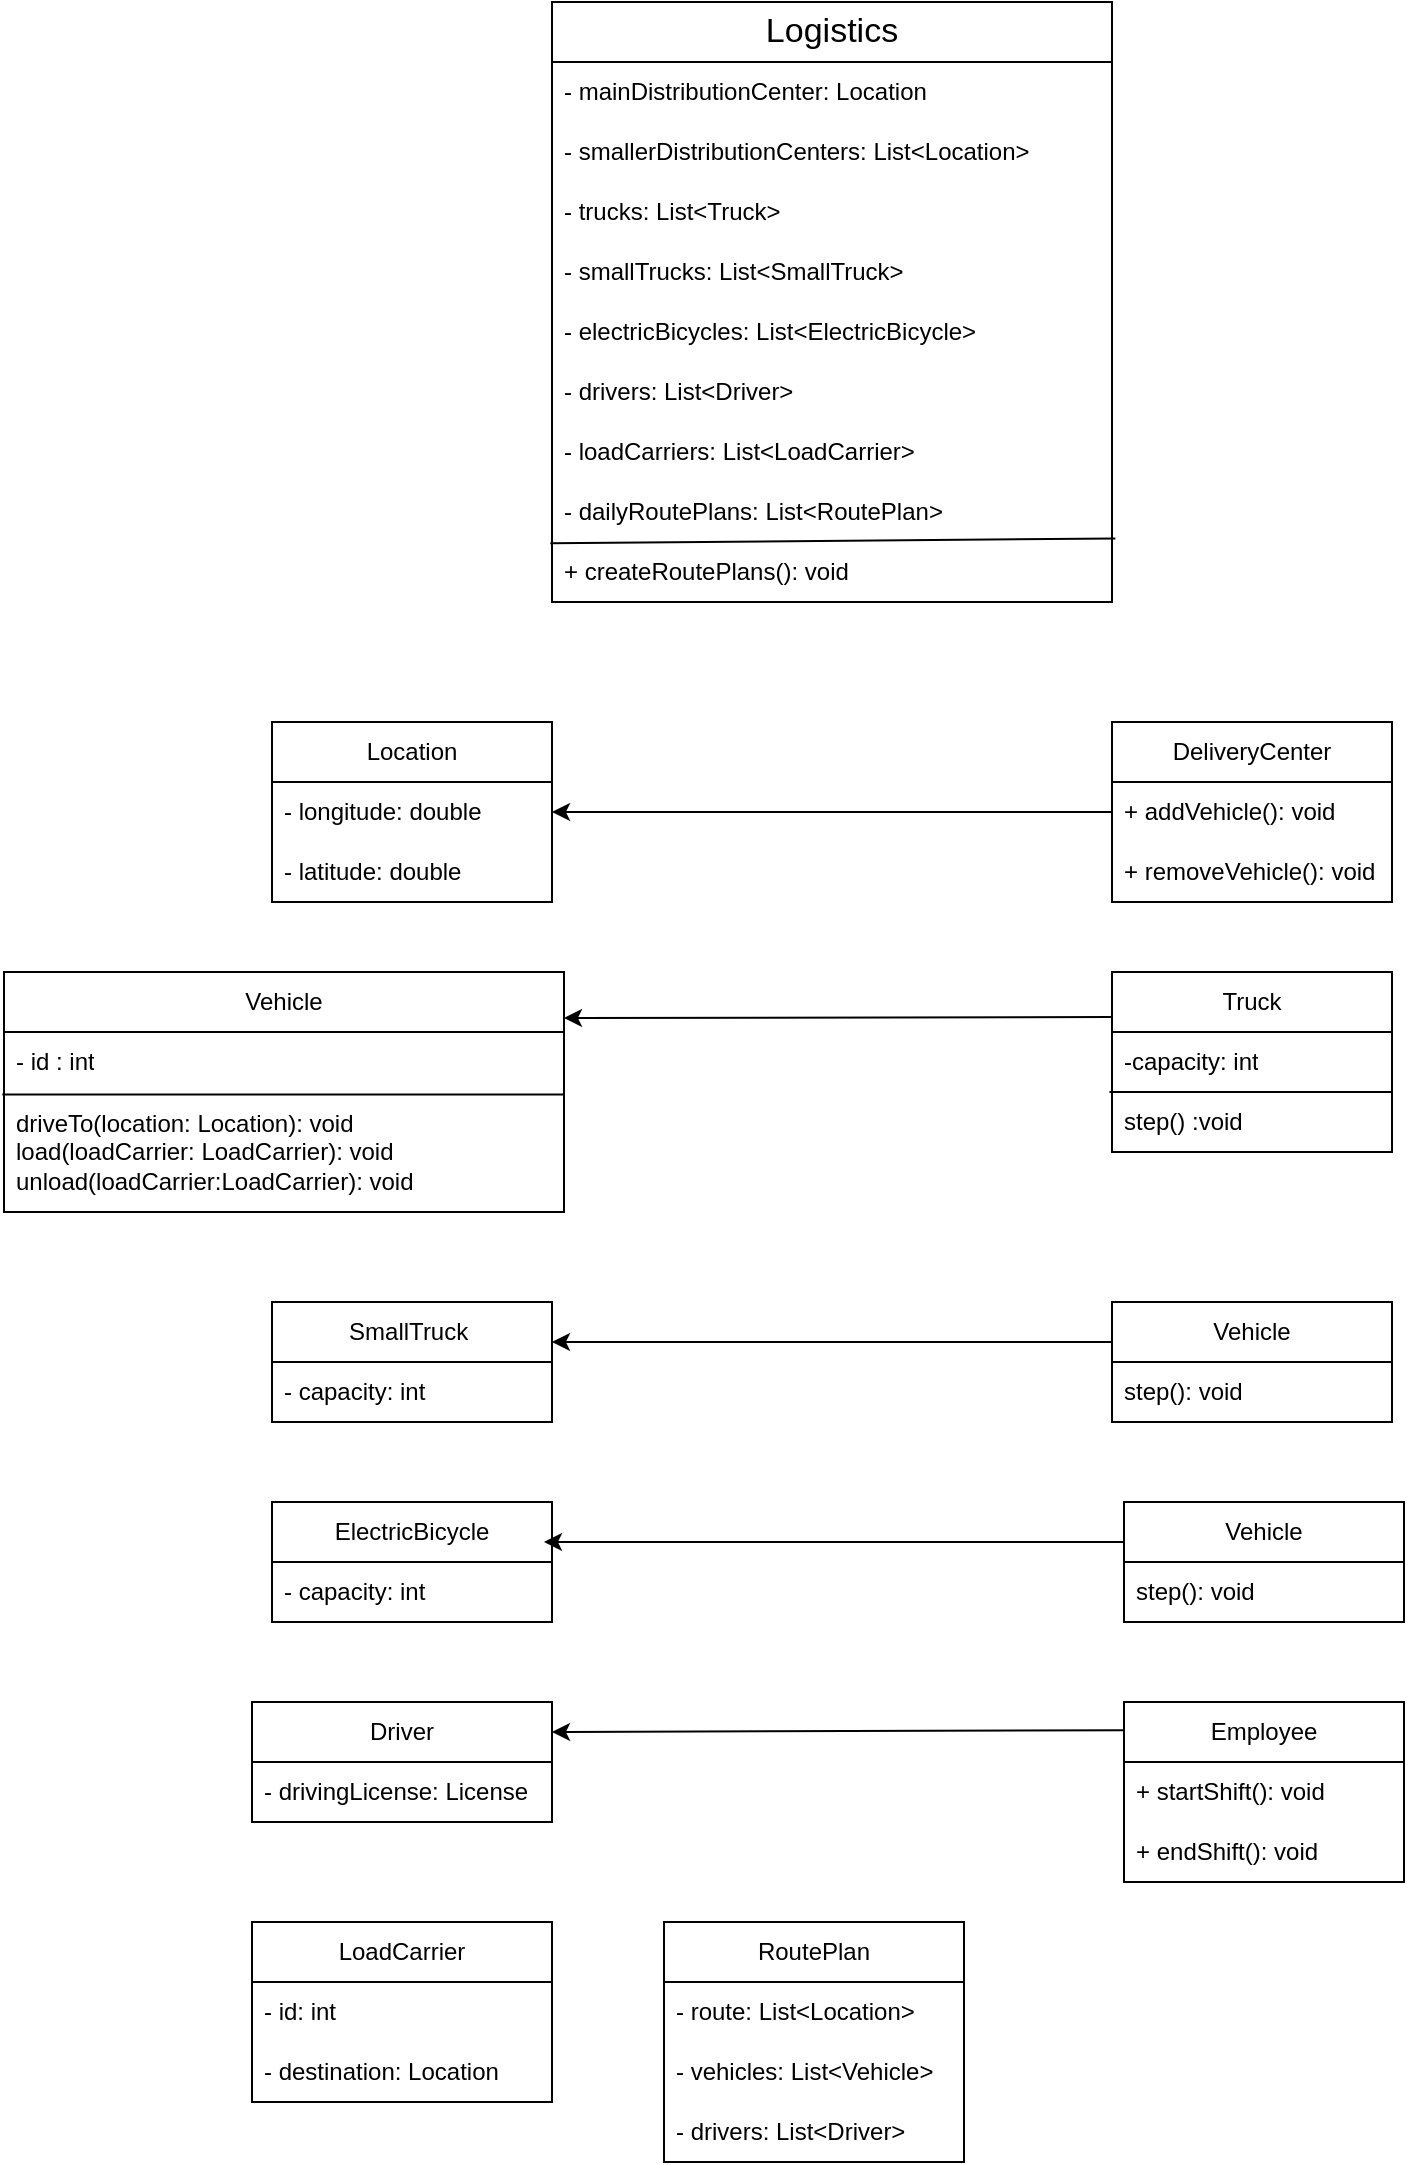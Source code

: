 <mxfile version="21.2.7" type="github">
  <diagram name="Page-1" id="DtZobY2X2sVVsuLWlbr4">
    <mxGraphModel dx="875" dy="478" grid="1" gridSize="10" guides="1" tooltips="1" connect="1" arrows="1" fold="1" page="1" pageScale="1" pageWidth="827" pageHeight="1169" math="0" shadow="0">
      <root>
        <mxCell id="0" />
        <mxCell id="1" parent="0" />
        <mxCell id="oAflUMoIZbmMvB4QjSwX-1" value="&lt;font style=&quot;font-size: 17px;&quot;&gt;Logistics&lt;/font&gt;" style="swimlane;fontStyle=0;childLayout=stackLayout;horizontal=1;startSize=30;horizontalStack=0;resizeParent=1;resizeParentMax=0;resizeLast=0;collapsible=1;marginBottom=0;whiteSpace=wrap;html=1;rounded=0;flipH=0;flipV=0;" parent="1" vertex="1">
          <mxGeometry x="304" y="40" width="280" height="300" as="geometry">
            <mxRectangle x="304" y="40" width="110" height="30" as="alternateBounds" />
          </mxGeometry>
        </mxCell>
        <mxCell id="oAflUMoIZbmMvB4QjSwX-2" value="- mainDistributionCenter: Location" style="text;strokeColor=none;fillColor=none;align=left;verticalAlign=middle;spacingLeft=4;spacingRight=4;overflow=hidden;points=[[0,0.5],[1,0.5]];portConstraint=eastwest;rotatable=0;whiteSpace=wrap;html=1;" parent="oAflUMoIZbmMvB4QjSwX-1" vertex="1">
          <mxGeometry y="30" width="280" height="30" as="geometry" />
        </mxCell>
        <mxCell id="oAflUMoIZbmMvB4QjSwX-3" value="- smallerDistributionCenters: List&amp;lt;Location&amp;gt;" style="text;strokeColor=none;fillColor=none;align=left;verticalAlign=middle;spacingLeft=4;spacingRight=4;overflow=hidden;points=[[0,0.5],[1,0.5]];portConstraint=eastwest;rotatable=0;whiteSpace=wrap;html=1;" parent="oAflUMoIZbmMvB4QjSwX-1" vertex="1">
          <mxGeometry y="60" width="280" height="30" as="geometry" />
        </mxCell>
        <mxCell id="oAflUMoIZbmMvB4QjSwX-5" value="- trucks: List&amp;lt;Truck&amp;gt;" style="text;strokeColor=none;fillColor=none;align=left;verticalAlign=middle;spacingLeft=4;spacingRight=4;overflow=hidden;points=[[0,0.5],[1,0.5]];portConstraint=eastwest;rotatable=0;whiteSpace=wrap;html=1;" parent="oAflUMoIZbmMvB4QjSwX-1" vertex="1">
          <mxGeometry y="90" width="280" height="30" as="geometry" />
        </mxCell>
        <mxCell id="oAflUMoIZbmMvB4QjSwX-4" value="- smallTrucks: List&amp;lt;SmallTruck&amp;gt;" style="text;strokeColor=none;fillColor=none;align=left;verticalAlign=middle;spacingLeft=4;spacingRight=4;overflow=hidden;points=[[0,0.5],[1,0.5]];portConstraint=eastwest;rotatable=0;whiteSpace=wrap;html=1;" parent="oAflUMoIZbmMvB4QjSwX-1" vertex="1">
          <mxGeometry y="120" width="280" height="30" as="geometry" />
        </mxCell>
        <mxCell id="oAflUMoIZbmMvB4QjSwX-6" value="- electricBicycles: List&amp;lt;ElectricBicycle&amp;gt;" style="text;strokeColor=none;fillColor=none;align=left;verticalAlign=middle;spacingLeft=4;spacingRight=4;overflow=hidden;points=[[0,0.5],[1,0.5]];portConstraint=eastwest;rotatable=0;whiteSpace=wrap;html=1;" parent="oAflUMoIZbmMvB4QjSwX-1" vertex="1">
          <mxGeometry y="150" width="280" height="30" as="geometry" />
        </mxCell>
        <mxCell id="oAflUMoIZbmMvB4QjSwX-7" value="- drivers: List&amp;lt;Driver&amp;gt;" style="text;strokeColor=none;fillColor=none;align=left;verticalAlign=middle;spacingLeft=4;spacingRight=4;overflow=hidden;points=[[0,0.5],[1,0.5]];portConstraint=eastwest;rotatable=0;whiteSpace=wrap;html=1;" parent="oAflUMoIZbmMvB4QjSwX-1" vertex="1">
          <mxGeometry y="180" width="280" height="30" as="geometry" />
        </mxCell>
        <mxCell id="oAflUMoIZbmMvB4QjSwX-8" value="- loadCarriers: List&amp;lt;LoadCarrier&amp;gt;" style="text;strokeColor=none;fillColor=none;align=left;verticalAlign=middle;spacingLeft=4;spacingRight=4;overflow=hidden;points=[[0,0.5],[1,0.5]];portConstraint=eastwest;rotatable=0;whiteSpace=wrap;html=1;" parent="oAflUMoIZbmMvB4QjSwX-1" vertex="1">
          <mxGeometry y="210" width="280" height="30" as="geometry" />
        </mxCell>
        <mxCell id="oAflUMoIZbmMvB4QjSwX-9" value="- dailyRoutePlans: List&amp;lt;RoutePlan&amp;gt;" style="text;strokeColor=none;fillColor=none;align=left;verticalAlign=middle;spacingLeft=4;spacingRight=4;overflow=hidden;points=[[0,0.5],[1,0.5]];portConstraint=eastwest;rotatable=0;whiteSpace=wrap;html=1;" parent="oAflUMoIZbmMvB4QjSwX-1" vertex="1">
          <mxGeometry y="240" width="280" height="30" as="geometry" />
        </mxCell>
        <mxCell id="oAflUMoIZbmMvB4QjSwX-16" value="+ createRoutePlans(): void&amp;nbsp;" style="text;strokeColor=none;fillColor=none;align=left;verticalAlign=middle;spacingLeft=4;spacingRight=4;overflow=hidden;points=[[0,0.5],[1,0.5]];portConstraint=eastwest;rotatable=0;whiteSpace=wrap;html=1;horizontal=1;" parent="oAflUMoIZbmMvB4QjSwX-1" vertex="1">
          <mxGeometry y="270" width="280" height="30" as="geometry" />
        </mxCell>
        <mxCell id="oAflUMoIZbmMvB4QjSwX-23" value="" style="endArrow=none;html=1;rounded=0;exitX=-0.003;exitY=0.02;exitDx=0;exitDy=0;exitPerimeter=0;entryX=1.006;entryY=-0.06;entryDx=0;entryDy=0;entryPerimeter=0;" parent="oAflUMoIZbmMvB4QjSwX-1" source="oAflUMoIZbmMvB4QjSwX-16" target="oAflUMoIZbmMvB4QjSwX-16" edge="1">
          <mxGeometry width="50" height="50" relative="1" as="geometry">
            <mxPoint x="50" y="270" as="sourcePoint" />
            <mxPoint x="100" y="220" as="targetPoint" />
          </mxGeometry>
        </mxCell>
        <mxCell id="JXAb-4cQEmQuatskKm32-2" value="Location" style="swimlane;fontStyle=0;childLayout=stackLayout;horizontal=1;startSize=30;horizontalStack=0;resizeParent=1;resizeParentMax=0;resizeLast=0;collapsible=1;marginBottom=0;whiteSpace=wrap;html=1;" vertex="1" parent="1">
          <mxGeometry x="164" y="400" width="140" height="90" as="geometry">
            <mxRectangle x="120" y="400" width="90" height="30" as="alternateBounds" />
          </mxGeometry>
        </mxCell>
        <mxCell id="JXAb-4cQEmQuatskKm32-3" value="- longitude: double" style="text;strokeColor=none;fillColor=none;align=left;verticalAlign=middle;spacingLeft=4;spacingRight=4;overflow=hidden;points=[[0,0.5],[1,0.5]];portConstraint=eastwest;rotatable=0;whiteSpace=wrap;html=1;" vertex="1" parent="JXAb-4cQEmQuatskKm32-2">
          <mxGeometry y="30" width="140" height="30" as="geometry" />
        </mxCell>
        <mxCell id="JXAb-4cQEmQuatskKm32-4" value="- latitude: double" style="text;strokeColor=none;fillColor=none;align=left;verticalAlign=middle;spacingLeft=4;spacingRight=4;overflow=hidden;points=[[0,0.5],[1,0.5]];portConstraint=eastwest;rotatable=0;whiteSpace=wrap;html=1;" vertex="1" parent="JXAb-4cQEmQuatskKm32-2">
          <mxGeometry y="60" width="140" height="30" as="geometry" />
        </mxCell>
        <mxCell id="JXAb-4cQEmQuatskKm32-6" value="DeliveryCenter" style="swimlane;fontStyle=0;childLayout=stackLayout;horizontal=1;startSize=30;horizontalStack=0;resizeParent=1;resizeParentMax=0;resizeLast=0;collapsible=1;marginBottom=0;whiteSpace=wrap;html=1;" vertex="1" parent="1">
          <mxGeometry x="584" y="400" width="140" height="90" as="geometry">
            <mxRectangle x="290" y="400" width="90" height="30" as="alternateBounds" />
          </mxGeometry>
        </mxCell>
        <mxCell id="JXAb-4cQEmQuatskKm32-7" value="+ addVehicle(): void" style="text;strokeColor=none;fillColor=none;align=left;verticalAlign=middle;spacingLeft=4;spacingRight=4;overflow=hidden;points=[[0,0.5],[1,0.5]];portConstraint=eastwest;rotatable=0;whiteSpace=wrap;html=1;" vertex="1" parent="JXAb-4cQEmQuatskKm32-6">
          <mxGeometry y="30" width="140" height="30" as="geometry" />
        </mxCell>
        <mxCell id="JXAb-4cQEmQuatskKm32-8" value="+ removeVehicle(): void" style="text;strokeColor=none;fillColor=none;align=left;verticalAlign=middle;spacingLeft=4;spacingRight=4;overflow=hidden;points=[[0,0.5],[1,0.5]];portConstraint=eastwest;rotatable=0;whiteSpace=wrap;html=1;" vertex="1" parent="JXAb-4cQEmQuatskKm32-6">
          <mxGeometry y="60" width="140" height="30" as="geometry" />
        </mxCell>
        <mxCell id="JXAb-4cQEmQuatskKm32-10" value="" style="edgeStyle=orthogonalEdgeStyle;rounded=0;orthogonalLoop=1;jettySize=auto;html=1;entryX=1;entryY=0.5;entryDx=0;entryDy=0;exitX=0;exitY=0.5;exitDx=0;exitDy=0;" edge="1" parent="1" source="JXAb-4cQEmQuatskKm32-7" target="JXAb-4cQEmQuatskKm32-3">
          <mxGeometry relative="1" as="geometry" />
        </mxCell>
        <mxCell id="JXAb-4cQEmQuatskKm32-13" value="&lt;font style=&quot;font-size: 12px;&quot;&gt;Vehicle&lt;/font&gt;" style="swimlane;fontStyle=0;childLayout=stackLayout;horizontal=1;startSize=30;horizontalStack=0;resizeParent=1;resizeParentMax=0;resizeLast=0;collapsible=1;marginBottom=0;whiteSpace=wrap;html=1;rounded=0;flipH=0;flipV=0;" vertex="1" parent="1">
          <mxGeometry x="30" y="525" width="280" height="120" as="geometry">
            <mxRectangle x="304" y="40" width="110" height="30" as="alternateBounds" />
          </mxGeometry>
        </mxCell>
        <mxCell id="JXAb-4cQEmQuatskKm32-17" value="- id : int" style="text;strokeColor=none;fillColor=none;align=left;verticalAlign=middle;spacingLeft=4;spacingRight=4;overflow=hidden;points=[[0,0.5],[1,0.5]];portConstraint=eastwest;rotatable=0;whiteSpace=wrap;html=1;" vertex="1" parent="JXAb-4cQEmQuatskKm32-13">
          <mxGeometry y="30" width="280" height="30" as="geometry" />
        </mxCell>
        <mxCell id="JXAb-4cQEmQuatskKm32-23" value="" style="endArrow=none;html=1;rounded=0;exitX=-0.003;exitY=0.02;exitDx=0;exitDy=0;exitPerimeter=0;entryX=1;entryY=0.02;entryDx=0;entryDy=0;entryPerimeter=0;" edge="1" parent="JXAb-4cQEmQuatskKm32-13" source="JXAb-4cQEmQuatskKm32-22" target="JXAb-4cQEmQuatskKm32-22">
          <mxGeometry width="50" height="50" relative="1" as="geometry">
            <mxPoint x="50" y="270" as="sourcePoint" />
            <mxPoint x="100" y="220" as="targetPoint" />
          </mxGeometry>
        </mxCell>
        <mxCell id="JXAb-4cQEmQuatskKm32-22" value="driveTo(location: Location): void&amp;nbsp;&lt;br&gt;load(loadCarrier: LoadCarrier): void&lt;br&gt;unload(loadCarrier:LoadCarrier): void" style="text;strokeColor=none;fillColor=none;align=left;verticalAlign=middle;spacingLeft=4;spacingRight=4;overflow=hidden;points=[[0,0.5],[1,0.5]];portConstraint=eastwest;rotatable=0;whiteSpace=wrap;html=1;horizontal=1;" vertex="1" parent="JXAb-4cQEmQuatskKm32-13">
          <mxGeometry y="60" width="280" height="60" as="geometry" />
        </mxCell>
        <mxCell id="JXAb-4cQEmQuatskKm32-26" value="Truck" style="swimlane;fontStyle=0;childLayout=stackLayout;horizontal=1;startSize=30;horizontalStack=0;resizeParent=1;resizeParentMax=0;resizeLast=0;collapsible=1;marginBottom=0;whiteSpace=wrap;html=1;" vertex="1" parent="1">
          <mxGeometry x="584" y="525" width="140" height="90" as="geometry">
            <mxRectangle x="290" y="400" width="90" height="30" as="alternateBounds" />
          </mxGeometry>
        </mxCell>
        <mxCell id="JXAb-4cQEmQuatskKm32-27" value="-capacity: int" style="text;strokeColor=none;fillColor=none;align=left;verticalAlign=middle;spacingLeft=4;spacingRight=4;overflow=hidden;points=[[0,0.5],[1,0.5]];portConstraint=eastwest;rotatable=0;whiteSpace=wrap;html=1;" vertex="1" parent="JXAb-4cQEmQuatskKm32-26">
          <mxGeometry y="30" width="140" height="30" as="geometry" />
        </mxCell>
        <mxCell id="JXAb-4cQEmQuatskKm32-28" value="step() :void" style="text;strokeColor=none;fillColor=none;align=left;verticalAlign=middle;spacingLeft=4;spacingRight=4;overflow=hidden;points=[[0,0.5],[1,0.5]];portConstraint=eastwest;rotatable=0;whiteSpace=wrap;html=1;" vertex="1" parent="JXAb-4cQEmQuatskKm32-26">
          <mxGeometry y="60" width="140" height="30" as="geometry" />
        </mxCell>
        <mxCell id="JXAb-4cQEmQuatskKm32-30" value="" style="endArrow=none;html=1;rounded=0;entryX=0.997;entryY=0;entryDx=0;entryDy=0;entryPerimeter=0;exitX=-0.009;exitY=0;exitDx=0;exitDy=0;exitPerimeter=0;" edge="1" parent="JXAb-4cQEmQuatskKm32-26" source="JXAb-4cQEmQuatskKm32-28" target="JXAb-4cQEmQuatskKm32-28">
          <mxGeometry width="50" height="50" relative="1" as="geometry">
            <mxPoint x="-164" y="35" as="sourcePoint" />
            <mxPoint x="-114" y="-15" as="targetPoint" />
          </mxGeometry>
        </mxCell>
        <mxCell id="JXAb-4cQEmQuatskKm32-29" value="" style="endArrow=classic;html=1;rounded=0;exitX=0;exitY=0.25;exitDx=0;exitDy=0;" edge="1" parent="1" source="JXAb-4cQEmQuatskKm32-26">
          <mxGeometry width="50" height="50" relative="1" as="geometry">
            <mxPoint x="420" y="580" as="sourcePoint" />
            <mxPoint x="310" y="548" as="targetPoint" />
          </mxGeometry>
        </mxCell>
        <mxCell id="JXAb-4cQEmQuatskKm32-31" value="SmallTruck&lt;span style=&quot;white-space: pre;&quot;&gt;	&lt;/span&gt;" style="swimlane;fontStyle=0;childLayout=stackLayout;horizontal=1;startSize=30;horizontalStack=0;resizeParent=1;resizeParentMax=0;resizeLast=0;collapsible=1;marginBottom=0;whiteSpace=wrap;html=1;" vertex="1" parent="1">
          <mxGeometry x="164" y="690" width="140" height="60" as="geometry">
            <mxRectangle x="164" y="690" width="90" height="30" as="alternateBounds" />
          </mxGeometry>
        </mxCell>
        <mxCell id="JXAb-4cQEmQuatskKm32-32" value="- capacity: int" style="text;strokeColor=none;fillColor=none;align=left;verticalAlign=middle;spacingLeft=4;spacingRight=4;overflow=hidden;points=[[0,0.5],[1,0.5]];portConstraint=eastwest;rotatable=0;whiteSpace=wrap;html=1;" vertex="1" parent="JXAb-4cQEmQuatskKm32-31">
          <mxGeometry y="30" width="140" height="30" as="geometry" />
        </mxCell>
        <mxCell id="JXAb-4cQEmQuatskKm32-34" value="Vehicle" style="swimlane;fontStyle=0;childLayout=stackLayout;horizontal=1;startSize=30;horizontalStack=0;resizeParent=1;resizeParentMax=0;resizeLast=0;collapsible=1;marginBottom=0;whiteSpace=wrap;html=1;" vertex="1" parent="1">
          <mxGeometry x="584" y="690" width="140" height="60" as="geometry">
            <mxRectangle x="584" y="690" width="90" height="30" as="alternateBounds" />
          </mxGeometry>
        </mxCell>
        <mxCell id="JXAb-4cQEmQuatskKm32-35" value="step(): void" style="text;strokeColor=none;fillColor=none;align=left;verticalAlign=middle;spacingLeft=4;spacingRight=4;overflow=hidden;points=[[0,0.5],[1,0.5]];portConstraint=eastwest;rotatable=0;whiteSpace=wrap;html=1;" vertex="1" parent="JXAb-4cQEmQuatskKm32-34">
          <mxGeometry y="30" width="140" height="30" as="geometry" />
        </mxCell>
        <mxCell id="JXAb-4cQEmQuatskKm32-37" value="" style="edgeStyle=orthogonalEdgeStyle;rounded=0;orthogonalLoop=1;jettySize=auto;html=1;entryX=1;entryY=0.5;entryDx=0;entryDy=0;exitX=0;exitY=0.5;exitDx=0;exitDy=0;" edge="1" parent="1">
          <mxGeometry relative="1" as="geometry">
            <mxPoint x="584" y="710" as="sourcePoint" />
            <mxPoint x="304" y="710" as="targetPoint" />
          </mxGeometry>
        </mxCell>
        <mxCell id="JXAb-4cQEmQuatskKm32-38" value="ElectricBicycle" style="swimlane;fontStyle=0;childLayout=stackLayout;horizontal=1;startSize=30;horizontalStack=0;resizeParent=1;resizeParentMax=0;resizeLast=0;collapsible=1;marginBottom=0;whiteSpace=wrap;html=1;" vertex="1" parent="1">
          <mxGeometry x="164" y="790" width="140" height="60" as="geometry">
            <mxRectangle x="164" y="690" width="90" height="30" as="alternateBounds" />
          </mxGeometry>
        </mxCell>
        <mxCell id="JXAb-4cQEmQuatskKm32-39" value="- capacity: int" style="text;strokeColor=none;fillColor=none;align=left;verticalAlign=middle;spacingLeft=4;spacingRight=4;overflow=hidden;points=[[0,0.5],[1,0.5]];portConstraint=eastwest;rotatable=0;whiteSpace=wrap;html=1;" vertex="1" parent="JXAb-4cQEmQuatskKm32-38">
          <mxGeometry y="30" width="140" height="30" as="geometry" />
        </mxCell>
        <mxCell id="JXAb-4cQEmQuatskKm32-40" value="Vehicle" style="swimlane;fontStyle=0;childLayout=stackLayout;horizontal=1;startSize=30;horizontalStack=0;resizeParent=1;resizeParentMax=0;resizeLast=0;collapsible=1;marginBottom=0;whiteSpace=wrap;html=1;" vertex="1" parent="1">
          <mxGeometry x="590" y="790" width="140" height="60" as="geometry">
            <mxRectangle x="584" y="690" width="90" height="30" as="alternateBounds" />
          </mxGeometry>
        </mxCell>
        <mxCell id="JXAb-4cQEmQuatskKm32-41" value="step(): void" style="text;strokeColor=none;fillColor=none;align=left;verticalAlign=middle;spacingLeft=4;spacingRight=4;overflow=hidden;points=[[0,0.5],[1,0.5]];portConstraint=eastwest;rotatable=0;whiteSpace=wrap;html=1;" vertex="1" parent="JXAb-4cQEmQuatskKm32-40">
          <mxGeometry y="30" width="140" height="30" as="geometry" />
        </mxCell>
        <mxCell id="JXAb-4cQEmQuatskKm32-42" value="" style="edgeStyle=orthogonalEdgeStyle;rounded=0;orthogonalLoop=1;jettySize=auto;html=1;exitX=0;exitY=0.5;exitDx=0;exitDy=0;" edge="1" parent="1">
          <mxGeometry relative="1" as="geometry">
            <mxPoint x="590" y="819.5" as="sourcePoint" />
            <mxPoint x="300" y="810" as="targetPoint" />
            <Array as="points">
              <mxPoint x="590" y="810" />
              <mxPoint x="304" y="810" />
            </Array>
          </mxGeometry>
        </mxCell>
        <mxCell id="JXAb-4cQEmQuatskKm32-43" value="Driver" style="swimlane;fontStyle=0;childLayout=stackLayout;horizontal=1;startSize=30;horizontalStack=0;resizeParent=1;resizeParentMax=0;resizeLast=0;collapsible=1;marginBottom=0;whiteSpace=wrap;html=1;" vertex="1" parent="1">
          <mxGeometry x="154" y="890" width="150" height="60" as="geometry">
            <mxRectangle x="164" y="690" width="90" height="30" as="alternateBounds" />
          </mxGeometry>
        </mxCell>
        <mxCell id="JXAb-4cQEmQuatskKm32-44" value="- drivingLicense: License&amp;nbsp;" style="text;strokeColor=none;fillColor=none;align=left;verticalAlign=middle;spacingLeft=4;spacingRight=4;overflow=hidden;points=[[0,0.5],[1,0.5]];portConstraint=eastwest;rotatable=0;whiteSpace=wrap;html=1;" vertex="1" parent="JXAb-4cQEmQuatskKm32-43">
          <mxGeometry y="30" width="150" height="30" as="geometry" />
        </mxCell>
        <mxCell id="JXAb-4cQEmQuatskKm32-45" value="Employee" style="swimlane;fontStyle=0;childLayout=stackLayout;horizontal=1;startSize=30;horizontalStack=0;resizeParent=1;resizeParentMax=0;resizeLast=0;collapsible=1;marginBottom=0;whiteSpace=wrap;html=1;" vertex="1" parent="1">
          <mxGeometry x="590" y="890" width="140" height="90" as="geometry">
            <mxRectangle x="584" y="690" width="90" height="30" as="alternateBounds" />
          </mxGeometry>
        </mxCell>
        <mxCell id="JXAb-4cQEmQuatskKm32-46" value="+ startShift(): void" style="text;strokeColor=none;fillColor=none;align=left;verticalAlign=middle;spacingLeft=4;spacingRight=4;overflow=hidden;points=[[0,0.5],[1,0.5]];portConstraint=eastwest;rotatable=0;whiteSpace=wrap;html=1;" vertex="1" parent="JXAb-4cQEmQuatskKm32-45">
          <mxGeometry y="30" width="140" height="30" as="geometry" />
        </mxCell>
        <mxCell id="JXAb-4cQEmQuatskKm32-47" value="+ endShift(): void" style="text;strokeColor=none;fillColor=none;align=left;verticalAlign=middle;spacingLeft=4;spacingRight=4;overflow=hidden;points=[[0,0.5],[1,0.5]];portConstraint=eastwest;rotatable=0;whiteSpace=wrap;html=1;" vertex="1" parent="JXAb-4cQEmQuatskKm32-45">
          <mxGeometry y="60" width="140" height="30" as="geometry" />
        </mxCell>
        <mxCell id="JXAb-4cQEmQuatskKm32-48" value="" style="endArrow=classic;html=1;rounded=0;entryX=1;entryY=0.25;entryDx=0;entryDy=0;exitX=0.003;exitY=0.157;exitDx=0;exitDy=0;exitPerimeter=0;" edge="1" parent="1" source="JXAb-4cQEmQuatskKm32-45" target="JXAb-4cQEmQuatskKm32-43">
          <mxGeometry width="50" height="50" relative="1" as="geometry">
            <mxPoint x="410" y="890" as="sourcePoint" />
            <mxPoint x="460" y="840" as="targetPoint" />
          </mxGeometry>
        </mxCell>
        <mxCell id="JXAb-4cQEmQuatskKm32-49" value="LoadCarrier" style="swimlane;fontStyle=0;childLayout=stackLayout;horizontal=1;startSize=30;horizontalStack=0;resizeParent=1;resizeParentMax=0;resizeLast=0;collapsible=1;marginBottom=0;whiteSpace=wrap;html=1;" vertex="1" parent="1">
          <mxGeometry x="154" y="1000" width="150" height="90" as="geometry">
            <mxRectangle x="164" y="690" width="90" height="30" as="alternateBounds" />
          </mxGeometry>
        </mxCell>
        <mxCell id="JXAb-4cQEmQuatskKm32-50" value="- id: int&amp;nbsp;" style="text;strokeColor=none;fillColor=none;align=left;verticalAlign=middle;spacingLeft=4;spacingRight=4;overflow=hidden;points=[[0,0.5],[1,0.5]];portConstraint=eastwest;rotatable=0;whiteSpace=wrap;html=1;" vertex="1" parent="JXAb-4cQEmQuatskKm32-49">
          <mxGeometry y="30" width="150" height="30" as="geometry" />
        </mxCell>
        <mxCell id="JXAb-4cQEmQuatskKm32-51" value="- destination: Location" style="text;strokeColor=none;fillColor=none;align=left;verticalAlign=middle;spacingLeft=4;spacingRight=4;overflow=hidden;points=[[0,0.5],[1,0.5]];portConstraint=eastwest;rotatable=0;whiteSpace=wrap;html=1;" vertex="1" parent="JXAb-4cQEmQuatskKm32-49">
          <mxGeometry y="60" width="150" height="30" as="geometry" />
        </mxCell>
        <mxCell id="JXAb-4cQEmQuatskKm32-52" value="RoutePlan" style="swimlane;fontStyle=0;childLayout=stackLayout;horizontal=1;startSize=30;horizontalStack=0;resizeParent=1;resizeParentMax=0;resizeLast=0;collapsible=1;marginBottom=0;whiteSpace=wrap;html=1;" vertex="1" parent="1">
          <mxGeometry x="360" y="1000" width="150" height="120" as="geometry">
            <mxRectangle x="164" y="690" width="90" height="30" as="alternateBounds" />
          </mxGeometry>
        </mxCell>
        <mxCell id="JXAb-4cQEmQuatskKm32-53" value="- route: List&amp;lt;Location&amp;gt;&amp;nbsp;" style="text;strokeColor=none;fillColor=none;align=left;verticalAlign=middle;spacingLeft=4;spacingRight=4;overflow=hidden;points=[[0,0.5],[1,0.5]];portConstraint=eastwest;rotatable=0;whiteSpace=wrap;html=1;" vertex="1" parent="JXAb-4cQEmQuatskKm32-52">
          <mxGeometry y="30" width="150" height="30" as="geometry" />
        </mxCell>
        <mxCell id="JXAb-4cQEmQuatskKm32-55" value="- vehicles: List&amp;lt;Vehicle&amp;gt;" style="text;strokeColor=none;fillColor=none;align=left;verticalAlign=middle;spacingLeft=4;spacingRight=4;overflow=hidden;points=[[0,0.5],[1,0.5]];portConstraint=eastwest;rotatable=0;whiteSpace=wrap;html=1;" vertex="1" parent="JXAb-4cQEmQuatskKm32-52">
          <mxGeometry y="60" width="150" height="30" as="geometry" />
        </mxCell>
        <mxCell id="JXAb-4cQEmQuatskKm32-54" value="- drivers: List&amp;lt;Driver&amp;gt;" style="text;strokeColor=none;fillColor=none;align=left;verticalAlign=middle;spacingLeft=4;spacingRight=4;overflow=hidden;points=[[0,0.5],[1,0.5]];portConstraint=eastwest;rotatable=0;whiteSpace=wrap;html=1;" vertex="1" parent="JXAb-4cQEmQuatskKm32-52">
          <mxGeometry y="90" width="150" height="30" as="geometry" />
        </mxCell>
      </root>
    </mxGraphModel>
  </diagram>
</mxfile>

